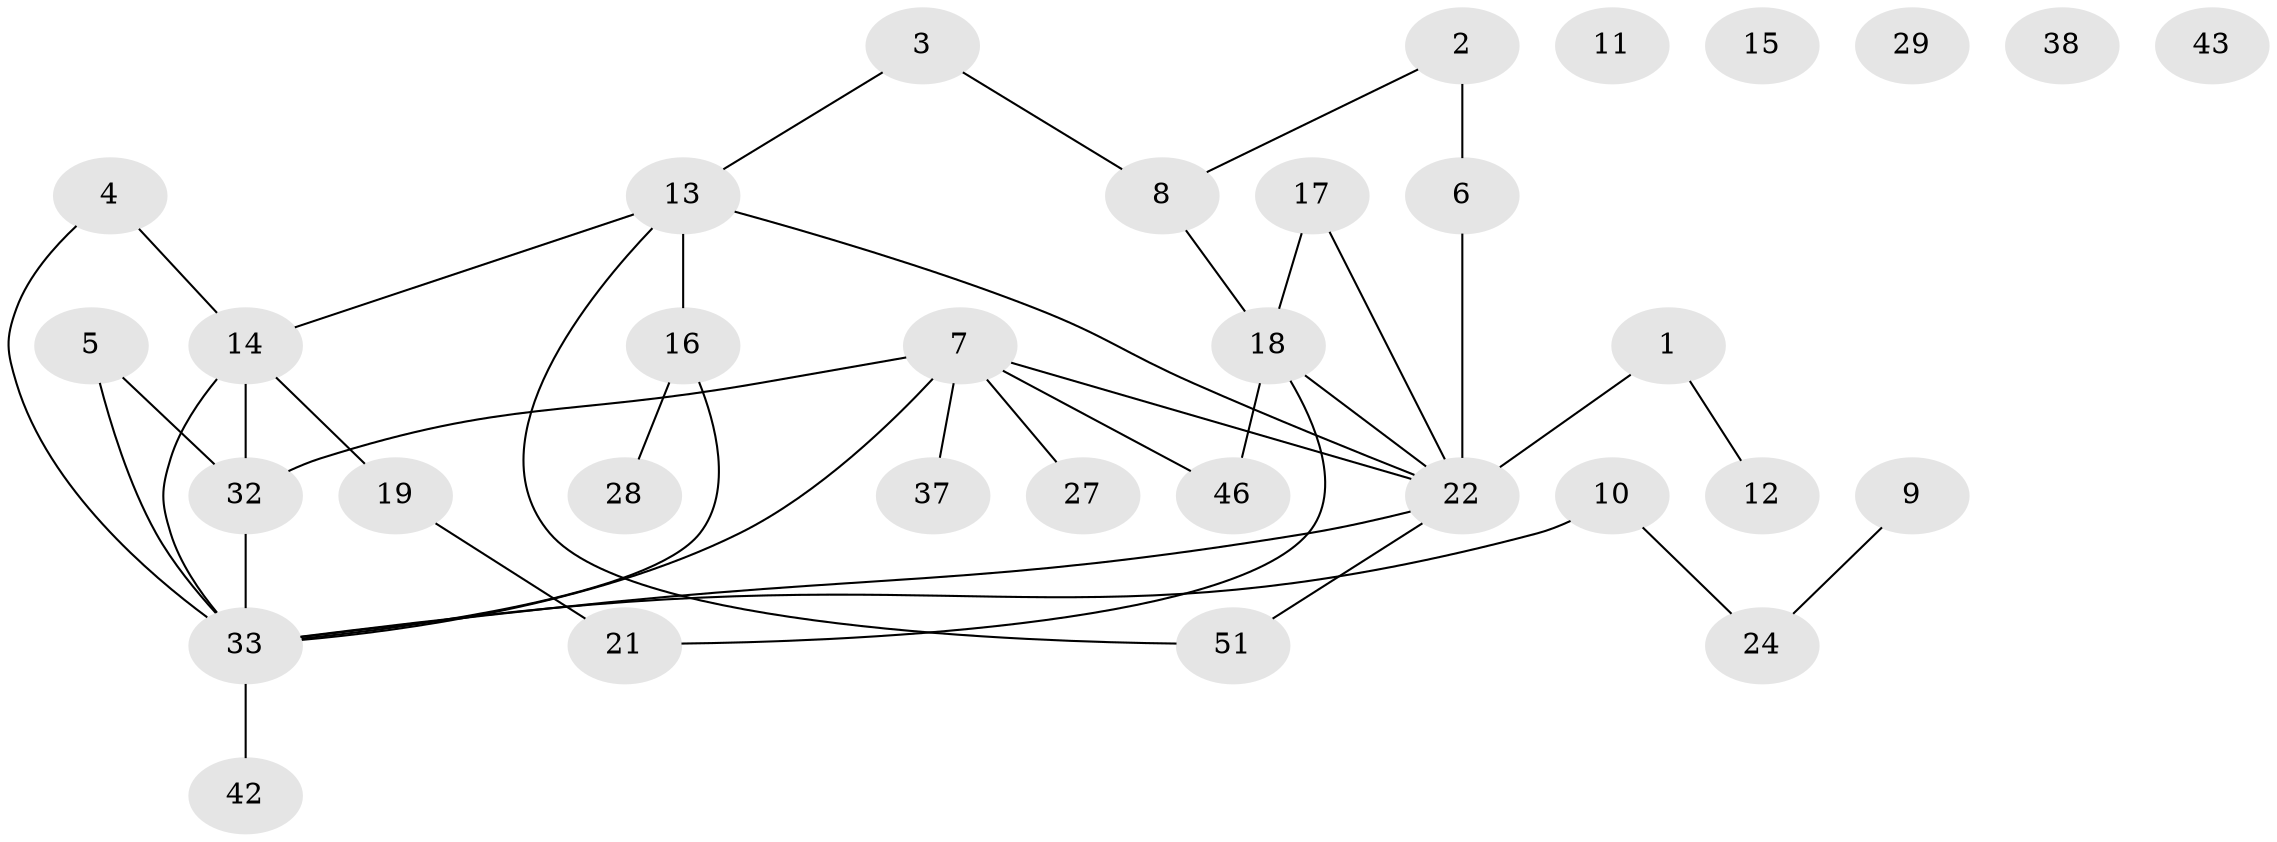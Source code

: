 // original degree distribution, {2: 0.34615384615384615, 3: 0.11538461538461539, 1: 0.2692307692307692, 0: 0.057692307692307696, 7: 0.038461538461538464, 4: 0.09615384615384616, 5: 0.07692307692307693}
// Generated by graph-tools (version 1.1) at 2025/41/03/06/25 10:41:23]
// undirected, 33 vertices, 40 edges
graph export_dot {
graph [start="1"]
  node [color=gray90,style=filled];
  1;
  2;
  3;
  4 [super="+20"];
  5 [super="+31"];
  6 [super="+36"];
  7 [super="+35"];
  8 [super="+40"];
  9 [super="+44"];
  10;
  11;
  12 [super="+23"];
  13 [super="+30"];
  14 [super="+45"];
  15 [super="+49"];
  16 [super="+34"];
  17;
  18 [super="+47"];
  19;
  21 [super="+26"];
  22 [super="+25"];
  24 [super="+41"];
  27 [super="+39"];
  28;
  29;
  32 [super="+50"];
  33 [super="+52"];
  37;
  38;
  42;
  43 [super="+48"];
  46;
  51;
  1 -- 12;
  1 -- 22;
  2 -- 6 [weight=2];
  2 -- 8;
  3 -- 8;
  3 -- 13;
  4 -- 33;
  4 -- 14;
  5 -- 32;
  5 -- 33;
  6 -- 22 [weight=2];
  7 -- 37;
  7 -- 46;
  7 -- 32;
  7 -- 33;
  7 -- 22;
  7 -- 27;
  8 -- 18;
  9 -- 24;
  10 -- 24;
  10 -- 33;
  13 -- 51;
  13 -- 16;
  13 -- 22;
  13 -- 14;
  14 -- 33;
  14 -- 32;
  14 -- 19;
  16 -- 33;
  16 -- 28;
  17 -- 22;
  17 -- 18;
  18 -- 21;
  18 -- 22;
  18 -- 46;
  19 -- 21;
  22 -- 51;
  22 -- 33;
  32 -- 33;
  33 -- 42;
}
